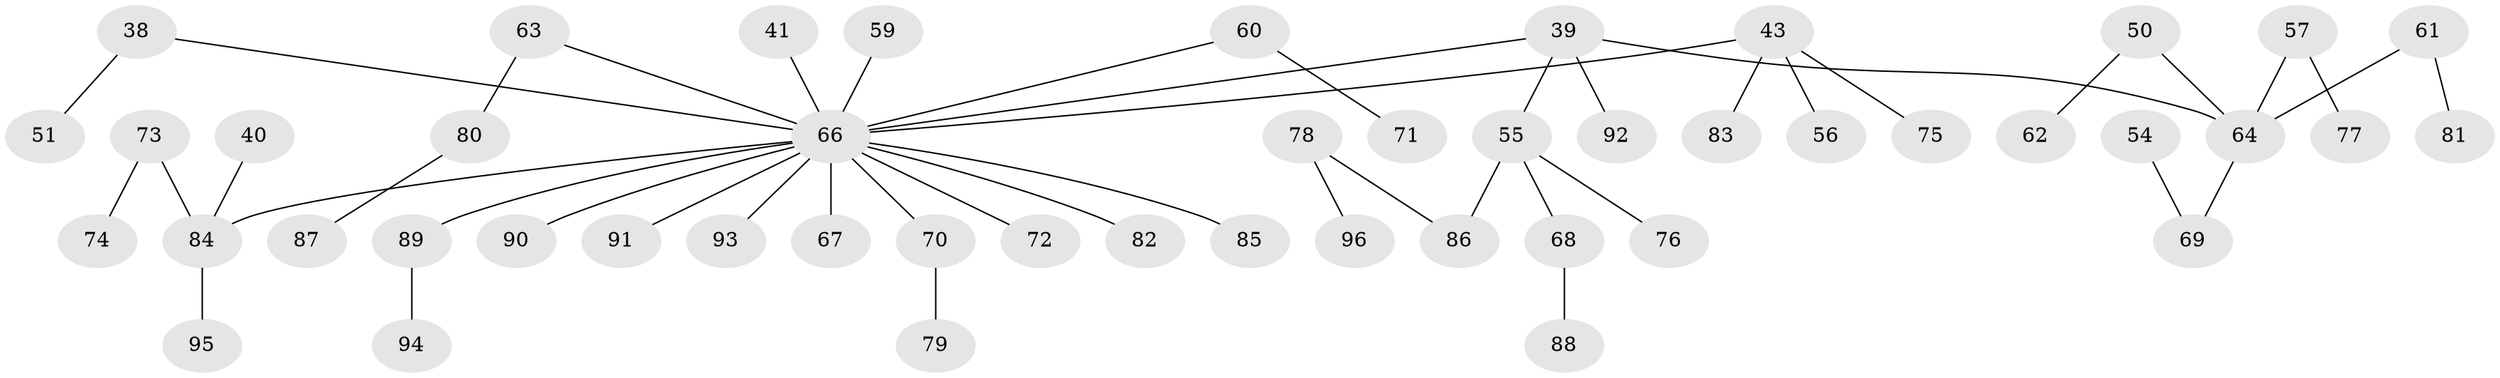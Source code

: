 // original degree distribution, {5: 0.020833333333333332, 4: 0.09375, 11: 0.010416666666666666, 3: 0.14583333333333334, 2: 0.21875, 1: 0.5104166666666666}
// Generated by graph-tools (version 1.1) at 2025/53/03/09/25 04:53:09]
// undirected, 48 vertices, 47 edges
graph export_dot {
graph [start="1"]
  node [color=gray90,style=filled];
  38;
  39 [super="+1"];
  40;
  41;
  43;
  50;
  51;
  54;
  55 [super="+24+17+35"];
  56;
  57 [super="+42"];
  59;
  60;
  61;
  62;
  63 [super="+27"];
  64 [super="+12+49+53+52+32"];
  66 [super="+10+19+45+28+29+31+65+34"];
  67;
  68;
  69 [super="+18"];
  70;
  71;
  72;
  73;
  74;
  75;
  76;
  77;
  78;
  79;
  80 [super="+48"];
  81;
  82;
  83;
  84 [super="+37"];
  85;
  86 [super="+26+47"];
  87;
  88;
  89 [super="+58"];
  90;
  91;
  92;
  93;
  94;
  95;
  96;
  38 -- 51;
  38 -- 66;
  39 -- 92;
  39 -- 55;
  39 -- 64;
  39 -- 66;
  40 -- 84;
  41 -- 66;
  43 -- 56;
  43 -- 75;
  43 -- 83;
  43 -- 66;
  50 -- 62;
  50 -- 64;
  54 -- 69;
  55 -- 68;
  55 -- 76;
  55 -- 86;
  57 -- 77;
  57 -- 64;
  59 -- 66;
  60 -- 71;
  60 -- 66;
  61 -- 81;
  61 -- 64;
  63 -- 80;
  63 -- 66;
  64 -- 69;
  66 -- 93;
  66 -- 72;
  66 -- 67;
  66 -- 70;
  66 -- 82;
  66 -- 84;
  66 -- 85;
  66 -- 89;
  66 -- 90;
  66 -- 91;
  68 -- 88;
  70 -- 79;
  73 -- 74;
  73 -- 84;
  78 -- 96;
  78 -- 86;
  80 -- 87;
  84 -- 95;
  89 -- 94;
}
